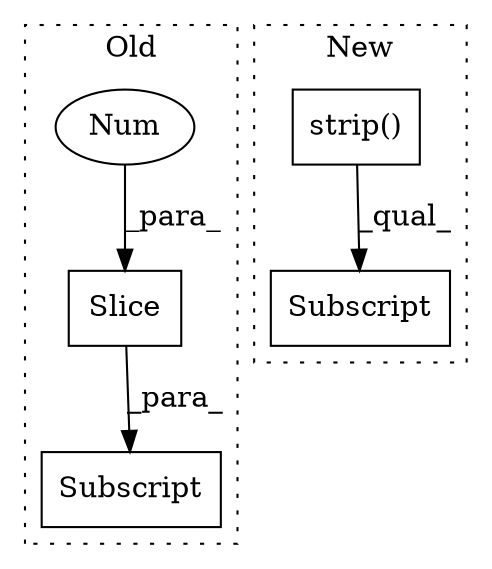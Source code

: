 digraph G {
subgraph cluster0 {
1 [label="Slice" a="80" s="8651" l="3" shape="box"];
3 [label="Num" a="76" s="8651" l="2" shape="ellipse"];
4 [label="Subscript" a="63" s="8638,0" l="17,0" shape="box"];
label = "Old";
style="dotted";
}
subgraph cluster1 {
2 [label="strip()" a="75" s="8335" l="30" shape="box"];
5 [label="Subscript" a="63" s="8324,0" l="95,0" shape="box"];
label = "New";
style="dotted";
}
1 -> 4 [label="_para_"];
2 -> 5 [label="_qual_"];
3 -> 1 [label="_para_"];
}
